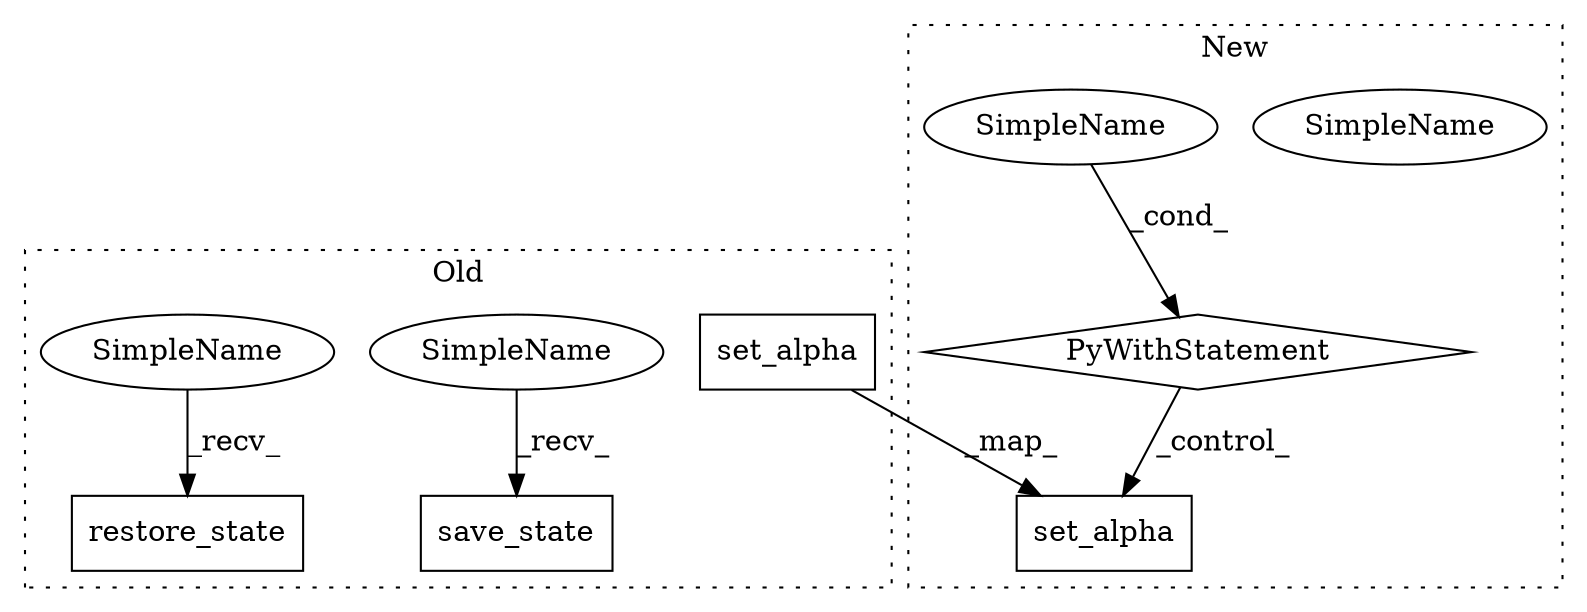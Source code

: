 digraph G {
subgraph cluster0 {
1 [label="set_alpha" a="32" s="828,848" l="10,1" shape="box"];
3 [label="restore_state" a="32" s="1538" l="15" shape="box"];
6 [label="save_state" a="32" s="694" l="12" shape="box"];
7 [label="SimpleName" a="42" s="691" l="2" shape="ellipse"];
8 [label="SimpleName" a="42" s="1535" l="2" shape="ellipse"];
label = "Old";
style="dotted";
}
subgraph cluster1 {
2 [label="set_alpha" a="32" s="869,889" l="10,1" shape="box"];
4 [label="SimpleName" a="42" s="735" l="2" shape="ellipse"];
5 [label="PyWithStatement" a="104" s="725,737" l="10,2" shape="diamond"];
9 [label="SimpleName" a="42" s="735" l="2" shape="ellipse"];
label = "New";
style="dotted";
}
1 -> 2 [label="_map_"];
5 -> 2 [label="_control_"];
7 -> 6 [label="_recv_"];
8 -> 3 [label="_recv_"];
9 -> 5 [label="_cond_"];
}